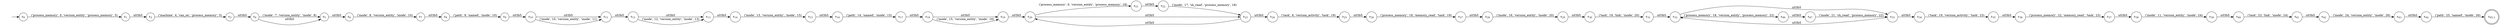 digraph NFA {
    rankdir = LR;
    I [style = invis];
    I -> S0;
    S0 [label = <s<sub>0</sub>>, shape = circle];
    S1 [label = <s<sub>1</sub>>, shape = circle];
    S2 [label = <s<sub>2</sub>>, shape = circle];
    S3 [label = <s<sub>3</sub>>, shape = circle];
    S4 [label = <s<sub>4</sub>>, shape = circle];
    S5 [label = <s<sub>5</sub>>, shape = circle];
    S6 [label = <s<sub>6</sub>>, shape = circle];
    S7 [label = <s<sub>7</sub>>, shape = circle];
    S8 [label = <s<sub>8</sub>>, shape = circle];
    S9 [label = <s<sub>9</sub>>, shape = circle];
    S10 [label = <s<sub>10</sub>>, shape = circle];
    S11 [label = <s<sub>11</sub>>, shape = circle];
    S12 [label = <s<sub>12</sub>>, shape = circle];
    S13 [label = <s<sub>13</sub>>, shape = circle];
    S14 [label = <s<sub>14</sub>>, shape = circle];
    S15 [label = <s<sub>15</sub>>, shape = circle];
    S16 [label = <s<sub>16</sub>>, shape = circle];
    S17 [label = <s<sub>17</sub>>, shape = circle];
    S18 [label = <s<sub>18</sub>>, shape = circle];
    S19 [label = <s<sub>19</sub>>, shape = circle];
    S20 [label = <s<sub>20</sub>>, shape = circle];
    S21 [label = <s<sub>21</sub>>, shape = circle];
    S22 [label = <s<sub>22</sub>>, shape = circle];
    S23 [label = <s<sub>23</sub>>, shape = circle];
    S24 [label = <s<sub>24</sub>>, shape = circle];
    S25 [label = <s<sub>25</sub>>, shape = circle];
    S26 [label = <s<sub>26</sub>>, shape = circle];
    S27 [label = <s<sub>27</sub>>, shape = circle];
    S28 [label = <s<sub>28</sub>>, shape = circle];
    S29 [label = <s<sub>29</sub>>, shape = circle];
    S30 [label = <s<sub>30</sub>>, shape = circle];
    S31 [label = <s<sub>31</sub>>, shape = circle];
    S32 [label = <s<sub>32</sub>>, shape = circle];
    S33 [label = <s<sub>33</sub>>, shape = circle];
    S33 -> S32 [label = "\u03b5"];
    S34 [label = <s<sub>34</sub>>, shape = circle];
    S35 [label = <s<sub>35</sub>>, shape = circle];
    S36 [label = <s<sub>36</sub>>, shape = circle];
    S37 [label = <s<sub>37</sub>>, shape = circle];
    S38 [label = <s<sub>38</sub>>, shape = circle];
    S39 [label = <s<sub>39</sub>>, shape = circle];
    S40 [label = <s<sub>40</sub>>, shape = circle];
    S41 [label = <s<sub>41</sub>>, shape = circle];
    S42 [label = <s<sub>42</sub>>, shape = circle];
    S43 [label = <s<sub>43</sub>>, shape = circle];
    S44 [label = <s<sub>44</sub>>, shape = circle];
    S45 [label = <s<sub>45,1</sub>>, shape = circle, peripheries = 2];
    S44 -> S45 [label = "('path', 25, 'named', 'inode', 26)"];
    S43 -> S44 [label = "\u03b5"];
    S42 -> S43 [label = "('inode', 24, 'version_entity', 'inode', 26)"];
    S41 -> S42 [label = "\u03b5"];
    S40 -> S41 [label = "('task', 23, 'link', 'inode', 24)"];
    S39 -> S40 [label = "\u03b5"];
    S38 -> S39 [label = "('inode', 11, 'version_entity', 'inode', 24)"];
    S37 -> S38 [label = "\u03b5"];
    S36 -> S37 [label = "('process_memory', 22, 'memory_read', 'task', 23)"];
    S35 -> S36 [label = "\u03b5"];
    S34 -> S35 [label = "('task', 19, 'version_activity', 'task', 23)"];
    S33 -> S34 [label = "\u03b5"];
    S32 -> S33 [label = "\u03b5"];
    S46 [label = <s<sub>46</sub>>, shape = circle];
    S47 [label = <s<sub>47</sub>>, shape = circle];
    S47 -> S33 [label = "('inode', 21, 'sh_read', 'process_memory', 22)"];
    S46 -> S47 [label = "\u03b5"];
    S32 -> S46 [label = "('process_memory', 18, 'version_entity', 'process_memory', 22)"];
    S31 -> S32 [label = "\u03b5"];
    S30 -> S31 [label = "('task', 19, 'link', 'inode', 20)"];
    S29 -> S30 [label = "\u03b5"];
    S28 -> S29 [label = "('inode', 16, 'version_entity', 'inode', 20)"];
    S27 -> S28 [label = "\u03b5"];
    S26 -> S27 [label = "('process_memory', 18, 'memory_read', 'task', 19)"];
    S25 -> S26 [label = "\u03b5"];
    S24 -> S25 [label = "('task', 6, 'version_activity', 'task', 19)"];
    S23 -> S24 [label = "\u03b5"];
    S23 -> S20 [label = "\u03b5"];
    S22 -> S23 [label = "('inode', 17, 'sh_read', 'process_memory', 18)"];
    S21 -> S22 [label = "\u03b5"];
    S20 -> S21 [label = "('process_memory', 0, 'version_entity', 'process_memory', 18)"];
    S20 -> S23 [label = "\u03b5"];
    S19 -> S20 [label = "\u03b5"];
    S18 -> S19 [label = "\u03b5"];
    S18 -> S19 [label = "('inode', 15, 'version_entity', 'inode', 16)"];
    S17 -> S18 [label = "\u03b5"];
    S16 -> S17 [label = "('path', 14, 'named', 'inode', 15)"];
    S15 -> S16 [label = "\u03b5"];
    S14 -> S15 [label = "('inode', 13, 'version_entity', 'inode', 15)"];
    S13 -> S14 [label = "\u03b5"];
    S12 -> S13 [label = "\u03b5"];
    S12 -> S13 [label = "('inode', 12, 'version_entity', 'inode', 13)"];
    S11 -> S12 [label = "\u03b5"];
    S10 -> S11 [label = "\u03b5"];
    S10 -> S11 [label = "('inode', 10, 'version_entity', 'inode', 11)"];
    S9 -> S10 [label = "\u03b5"];
    S8 -> S9 [label = "('path', 9, 'named', 'inode', 10)"];
    S7 -> S8 [label = "\u03b5"];
    S6 -> S7 [label = "('inode', 8, 'version_entity', 'inode', 10)"];
    S5 -> S6 [label = "\u03b5"];
    S4 -> S5 [label = "('inode', 7, 'version_entity', 'inode', 8)"];
    S4 -> S5 [label = "\u03b5"];
    S3 -> S4 [label = "\u03b5"];
    S2 -> S3 [label = "('machine', 4, 'ran_on', 'process_memory', 5)"];
    S1 -> S2 [label = "\u03b5"];
    S0 -> S1 [label = "('process_memory', 0, 'version_entity', 'process_memory', 5)"];
}
